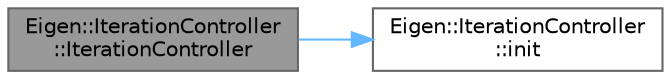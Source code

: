 digraph "Eigen::IterationController::IterationController"
{
 // LATEX_PDF_SIZE
  bgcolor="transparent";
  edge [fontname=Helvetica,fontsize=10,labelfontname=Helvetica,labelfontsize=10];
  node [fontname=Helvetica,fontsize=10,shape=box,height=0.2,width=0.4];
  rankdir="LR";
  Node1 [id="Node000001",label="Eigen::IterationController\l::IterationController",height=0.2,width=0.4,color="gray40", fillcolor="grey60", style="filled", fontcolor="black",tooltip=" "];
  Node1 -> Node2 [id="edge1_Node000001_Node000002",color="steelblue1",style="solid",tooltip=" "];
  Node2 [id="Node000002",label="Eigen::IterationController\l::init",height=0.2,width=0.4,color="grey40", fillcolor="white", style="filled",URL="$class_eigen_1_1_iteration_controller.html#a192cc7f73d6595d169f0ba09d4296cda",tooltip=" "];
}
